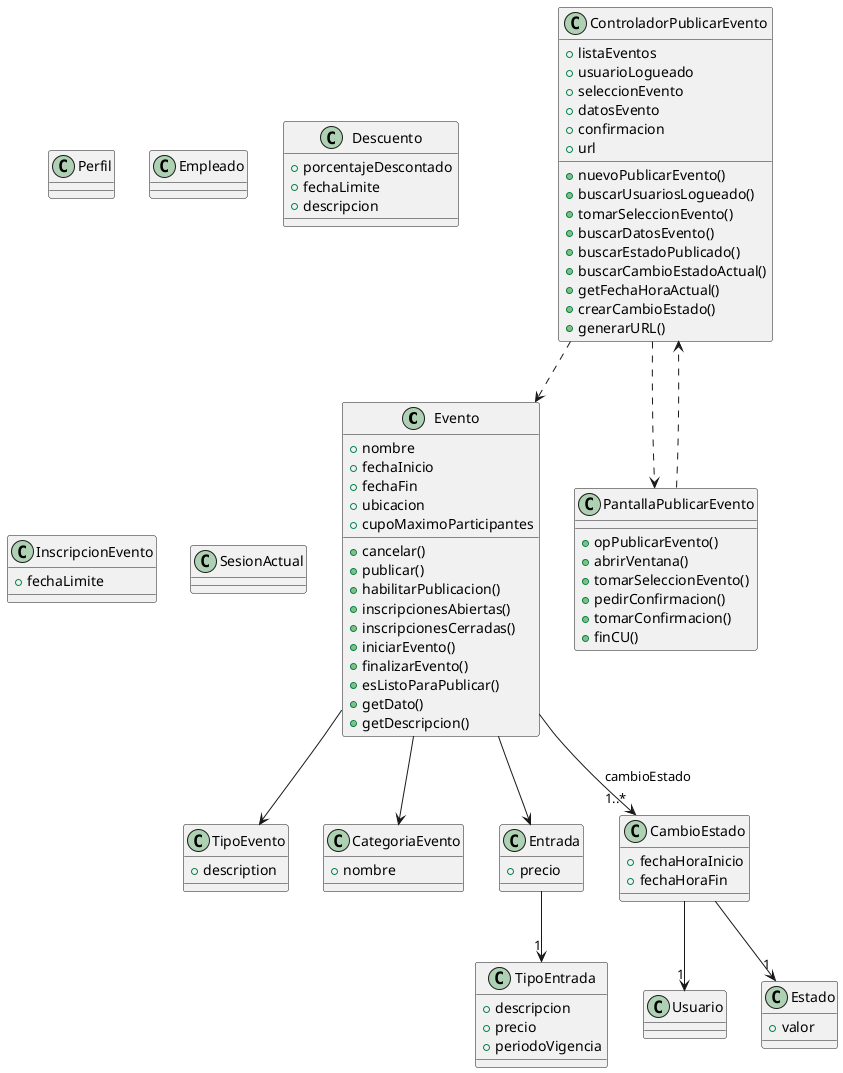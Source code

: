 @startuml clase

class Evento {
    +nombre
    +fechaInicio
    +fechaFin
    +ubicacion
    +cupoMaximoParticipantes
    +cancelar()
    +publicar()
    +habilitarPublicacion()
    +inscripcionesAbiertas()
    +inscripcionesCerradas()
    +iniciarEvento()
    +finalizarEvento()
    +esListoParaPublicar()
    +getDato()
    +getDescripcion()

}

class Usuario{

}
class Perfil{}
class TipoEvento{
    +description
}
class CategoriaEvento{
    +nombre
}
class Empleado{}
class Entrada{
    +precio
}
class TipoEntrada{
    +descripcion
    +precio
    +periodoVigencia
}

class Descuento {
    +porcentajeDescontado
    +fechaLimite
    +descripcion
}

class InscripcionEvento{
    +fechaLimite
}

class CambioEstado{
    +fechaHoraInicio
    +fechaHoraFin
}

class Estado{
    +valor
}

class SesionActual{

}
class ControladorPublicarEvento{
    +listaEventos
    +usuarioLogueado
    +seleccionEvento
    +datosEvento
    +confirmacion
    +url
    +nuevoPublicarEvento()
    +buscarUsuariosLogueado()
    +tomarSeleccionEvento()
    +buscarDatosEvento()
    +buscarEstadoPublicado()
    +buscarCambioEstadoActual()
    +getFechaHoraActual()
    +crearCambioEstado()
    +generarURL()

}
class PantallaPublicarEvento{
    +opPublicarEvento()
    +abrirVentana()
    +tomarSeleccionEvento()
    +pedirConfirmacion()
    +tomarConfirmacion()
    +finCU()
}
PantallaPublicarEvento ..> ControladorPublicarEvento
ControladorPublicarEvento ..> PantallaPublicarEvento

CambioEstado --> "1" Usuario
ControladorPublicarEvento ..> Evento
Evento --> "1..*" CambioEstado : cambioEstado
CambioEstado --> "1" Estado

Evento --> Entrada
Entrada --> "1" TipoEntrada
Evento --> TipoEvento
Evento --> CategoriaEvento
@enduml